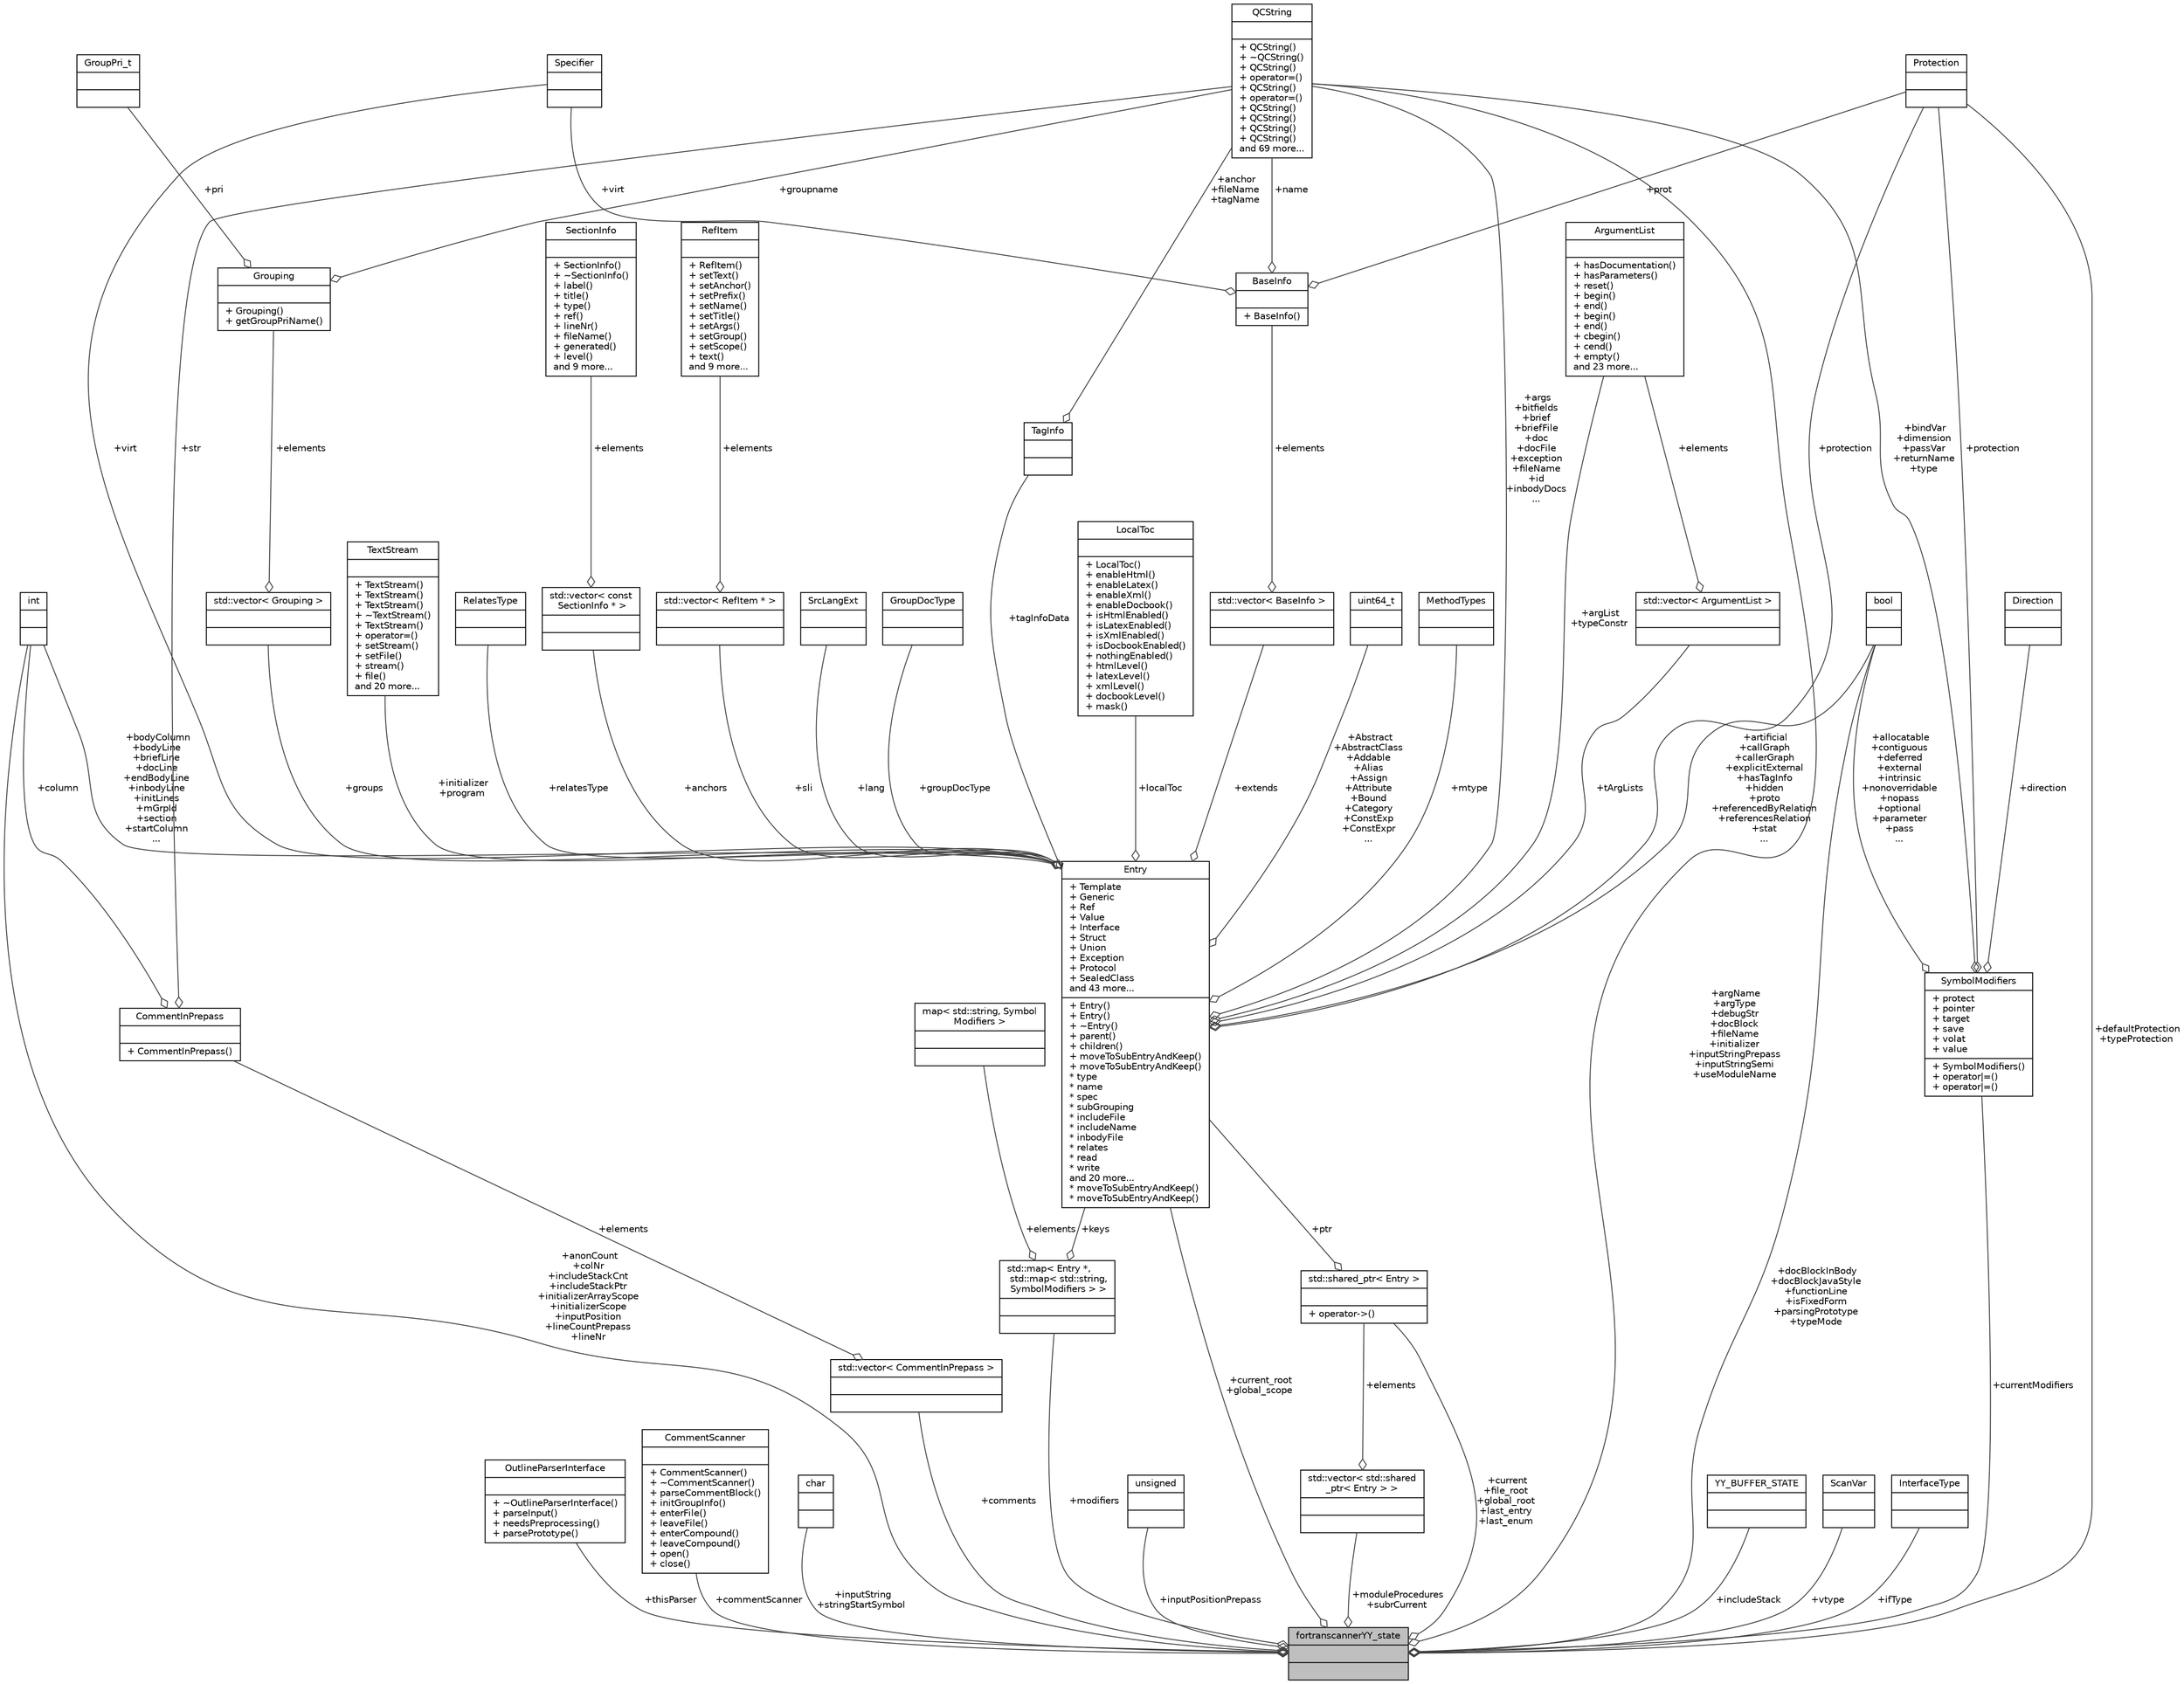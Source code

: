 digraph "fortranscannerYY_state"
{
 // LATEX_PDF_SIZE
  edge [fontname="Helvetica",fontsize="10",labelfontname="Helvetica",labelfontsize="10"];
  node [fontname="Helvetica",fontsize="10",shape=record];
  Node1 [label="{fortranscannerYY_state\n||}",height=0.2,width=0.4,color="black", fillcolor="grey75", style="filled", fontcolor="black",tooltip=" "];
  Node2 -> Node1 [color="grey25",fontsize="10",style="solid",label=" +thisParser" ,arrowhead="odiamond",fontname="Helvetica"];
  Node2 [label="{OutlineParserInterface\n||+ ~OutlineParserInterface()\l+ parseInput()\l+ needsPreprocessing()\l+ parsePrototype()\l}",height=0.2,width=0.4,color="black", fillcolor="white", style="filled",URL="$classOutlineParserInterface.html",tooltip="Abstract interface for outline parsers."];
  Node3 -> Node1 [color="grey25",fontsize="10",style="solid",label=" +commentScanner" ,arrowhead="odiamond",fontname="Helvetica"];
  Node3 [label="{CommentScanner\n||+ CommentScanner()\l+ ~CommentScanner()\l+ parseCommentBlock()\l+ initGroupInfo()\l+ enterFile()\l+ leaveFile()\l+ enterCompound()\l+ leaveCompound()\l+ open()\l+ close()\l}",height=0.2,width=0.4,color="black", fillcolor="white", style="filled",URL="$classCommentScanner.html",tooltip=" "];
  Node4 -> Node1 [color="grey25",fontsize="10",style="solid",label=" +inputString\n+stringStartSymbol" ,arrowhead="odiamond",fontname="Helvetica"];
  Node4 [label="{char\n||}",height=0.2,width=0.4,color="black", fillcolor="white", style="filled",tooltip=" "];
  Node5 -> Node1 [color="grey25",fontsize="10",style="solid",label=" +anonCount\n+colNr\n+includeStackCnt\n+includeStackPtr\n+initializerArrayScope\n+initializerScope\n+inputPosition\n+lineCountPrepass\n+lineNr" ,arrowhead="odiamond",fontname="Helvetica"];
  Node5 [label="{int\n||}",height=0.2,width=0.4,color="black", fillcolor="white", style="filled",URL="$classint.html",tooltip=" "];
  Node6 -> Node1 [color="grey25",fontsize="10",style="solid",label=" +docBlockInBody\n+docBlockJavaStyle\n+functionLine\n+isFixedForm\n+parsingPrototype\n+typeMode" ,arrowhead="odiamond",fontname="Helvetica"];
  Node6 [label="{bool\n||}",height=0.2,width=0.4,color="black", fillcolor="white", style="filled",tooltip=" "];
  Node7 -> Node1 [color="grey25",fontsize="10",style="solid",label=" +argName\n+argType\n+debugStr\n+docBlock\n+fileName\n+initializer\n+inputStringPrepass\n+inputStringSemi\n+useModuleName" ,arrowhead="odiamond",fontname="Helvetica"];
  Node7 [label="{QCString\n||+ QCString()\l+ ~QCString()\l+ QCString()\l+ operator=()\l+ QCString()\l+ operator=()\l+ QCString()\l+ QCString()\l+ QCString()\l+ QCString()\land 69 more...\l}",height=0.2,width=0.4,color="black", fillcolor="white", style="filled",URL="$classQCString.html",tooltip=" "];
  Node8 -> Node1 [color="grey25",fontsize="10",style="solid",label=" +inputPositionPrepass" ,arrowhead="odiamond",fontname="Helvetica"];
  Node8 [label="{unsigned\n||}",height=0.2,width=0.4,color="black", fillcolor="white", style="filled",tooltip=" "];
  Node9 -> Node1 [color="grey25",fontsize="10",style="solid",label=" +moduleProcedures\n+subrCurrent" ,arrowhead="odiamond",fontname="Helvetica"];
  Node9 [label="{std::vector\< std::shared\l_ptr\< Entry \> \>\n||}",height=0.2,width=0.4,color="black", fillcolor="white", style="filled",tooltip=" "];
  Node10 -> Node9 [color="grey25",fontsize="10",style="solid",label=" +elements" ,arrowhead="odiamond",fontname="Helvetica"];
  Node10 [label="{std::shared_ptr\< Entry \>\n||+ operator-\>()\l}",height=0.2,width=0.4,color="black", fillcolor="white", style="filled",tooltip=" "];
  Node11 -> Node10 [color="grey25",fontsize="10",style="solid",label=" +ptr" ,arrowhead="odiamond",fontname="Helvetica"];
  Node11 [label="{Entry\n|+ Template\l+ Generic\l+ Ref\l+ Value\l+ Interface\l+ Struct\l+ Union\l+ Exception\l+ Protocol\l+ SealedClass\land 43 more...\l|+ Entry()\l+ Entry()\l+ ~Entry()\l+ parent()\l+ children()\l+ moveToSubEntryAndKeep()\l+ moveToSubEntryAndKeep()\l* type\l* name\l* spec\l* subGrouping\l* includeFile\l* includeName\l* inbodyFile\l* relates\l* read\l* write\land 20 more...\l* moveToSubEntryAndKeep()\l* moveToSubEntryAndKeep()\l}",height=0.2,width=0.4,color="black", fillcolor="white", style="filled",URL="$classEntry.html",tooltip=" "];
  Node12 -> Node11 [color="grey25",fontsize="10",style="solid",label=" +Abstract\n+AbstractClass\n+Addable\n+Alias\n+Assign\n+Attribute\n+Bound\n+Category\n+ConstExp\n+ConstExpr\n..." ,arrowhead="odiamond",fontname="Helvetica"];
  Node12 [label="{uint64_t\n||}",height=0.2,width=0.4,color="black", fillcolor="white", style="filled",tooltip=" "];
  Node5 -> Node11 [color="grey25",fontsize="10",style="solid",label=" +bodyColumn\n+bodyLine\n+briefLine\n+docLine\n+endBodyLine\n+inbodyLine\n+initLines\n+mGrpId\n+section\n+startColumn\n..." ,arrowhead="odiamond",fontname="Helvetica"];
  Node7 -> Node11 [color="grey25",fontsize="10",style="solid",label=" +args\n+bitfields\n+brief\n+briefFile\n+doc\n+docFile\n+exception\n+fileName\n+id\n+inbodyDocs\n..." ,arrowhead="odiamond",fontname="Helvetica"];
  Node6 -> Node11 [color="grey25",fontsize="10",style="solid",label=" +artificial\n+callGraph\n+callerGraph\n+explicitExternal\n+hasTagInfo\n+hidden\n+proto\n+referencedByRelation\n+referencesRelation\n+stat\n..." ,arrowhead="odiamond",fontname="Helvetica"];
  Node13 -> Node11 [color="grey25",fontsize="10",style="solid",label=" +tagInfoData" ,arrowhead="odiamond",fontname="Helvetica"];
  Node13 [label="{TagInfo\n||}",height=0.2,width=0.4,color="black", fillcolor="white", style="filled",URL="$structTagInfo.html",tooltip=" "];
  Node7 -> Node13 [color="grey25",fontsize="10",style="solid",label=" +anchor\n+fileName\n+tagName" ,arrowhead="odiamond",fontname="Helvetica"];
  Node14 -> Node11 [color="grey25",fontsize="10",style="solid",label=" +protection" ,arrowhead="odiamond",fontname="Helvetica"];
  Node14 [label="{Protection\n||}",height=0.2,width=0.4,color="black", fillcolor="white", style="filled",tooltip=" "];
  Node15 -> Node11 [color="grey25",fontsize="10",style="solid",label=" +mtype" ,arrowhead="odiamond",fontname="Helvetica"];
  Node15 [label="{MethodTypes\n||}",height=0.2,width=0.4,color="black", fillcolor="white", style="filled",tooltip=" "];
  Node16 -> Node11 [color="grey25",fontsize="10",style="solid",label=" +virt" ,arrowhead="odiamond",fontname="Helvetica"];
  Node16 [label="{Specifier\n||}",height=0.2,width=0.4,color="black", fillcolor="white", style="filled",tooltip=" "];
  Node17 -> Node11 [color="grey25",fontsize="10",style="solid",label=" +argList\n+typeConstr" ,arrowhead="odiamond",fontname="Helvetica"];
  Node17 [label="{ArgumentList\n||+ hasDocumentation()\l+ hasParameters()\l+ reset()\l+ begin()\l+ end()\l+ begin()\l+ end()\l+ cbegin()\l+ cend()\l+ empty()\land 23 more...\l}",height=0.2,width=0.4,color="black", fillcolor="white", style="filled",URL="$classArgumentList.html",tooltip="This class represents an function or template argument list."];
  Node18 -> Node11 [color="grey25",fontsize="10",style="solid",label=" +tArgLists" ,arrowhead="odiamond",fontname="Helvetica"];
  Node18 [label="{std::vector\< ArgumentList \>\n||}",height=0.2,width=0.4,color="black", fillcolor="white", style="filled",tooltip=" "];
  Node17 -> Node18 [color="grey25",fontsize="10",style="solid",label=" +elements" ,arrowhead="odiamond",fontname="Helvetica"];
  Node19 -> Node11 [color="grey25",fontsize="10",style="solid",label=" +initializer\n+program" ,arrowhead="odiamond",fontname="Helvetica"];
  Node19 [label="{TextStream\n||+ TextStream()\l+ TextStream()\l+ TextStream()\l+ ~TextStream()\l+ TextStream()\l+ operator=()\l+ setStream()\l+ setFile()\l+ stream()\l+ file()\land 20 more...\l}",height=0.2,width=0.4,color="black", fillcolor="white", style="filled",URL="$classTextStream.html",tooltip="Text streaming class that buffers data."];
  Node20 -> Node11 [color="grey25",fontsize="10",style="solid",label=" +relatesType" ,arrowhead="odiamond",fontname="Helvetica"];
  Node20 [label="{RelatesType\n||}",height=0.2,width=0.4,color="black", fillcolor="white", style="filled",tooltip=" "];
  Node21 -> Node11 [color="grey25",fontsize="10",style="solid",label=" +extends" ,arrowhead="odiamond",fontname="Helvetica"];
  Node21 [label="{std::vector\< BaseInfo \>\n||}",height=0.2,width=0.4,color="black", fillcolor="white", style="filled",tooltip=" "];
  Node22 -> Node21 [color="grey25",fontsize="10",style="solid",label=" +elements" ,arrowhead="odiamond",fontname="Helvetica"];
  Node22 [label="{BaseInfo\n||+ BaseInfo()\l}",height=0.2,width=0.4,color="black", fillcolor="white", style="filled",URL="$structBaseInfo.html",tooltip=" "];
  Node7 -> Node22 [color="grey25",fontsize="10",style="solid",label=" +name" ,arrowhead="odiamond",fontname="Helvetica"];
  Node14 -> Node22 [color="grey25",fontsize="10",style="solid",label=" +prot" ,arrowhead="odiamond",fontname="Helvetica"];
  Node16 -> Node22 [color="grey25",fontsize="10",style="solid",label=" +virt" ,arrowhead="odiamond",fontname="Helvetica"];
  Node23 -> Node11 [color="grey25",fontsize="10",style="solid",label=" +groups" ,arrowhead="odiamond",fontname="Helvetica"];
  Node23 [label="{std::vector\< Grouping \>\n||}",height=0.2,width=0.4,color="black", fillcolor="white", style="filled",tooltip=" "];
  Node24 -> Node23 [color="grey25",fontsize="10",style="solid",label=" +elements" ,arrowhead="odiamond",fontname="Helvetica"];
  Node24 [label="{Grouping\n||+ Grouping()\l+ getGroupPriName()\l}",height=0.2,width=0.4,color="black", fillcolor="white", style="filled",URL="$structGrouping.html",tooltip=" "];
  Node7 -> Node24 [color="grey25",fontsize="10",style="solid",label=" +groupname" ,arrowhead="odiamond",fontname="Helvetica"];
  Node25 -> Node24 [color="grey25",fontsize="10",style="solid",label=" +pri" ,arrowhead="odiamond",fontname="Helvetica"];
  Node25 [label="{GroupPri_t\n||}",height=0.2,width=0.4,color="black", fillcolor="white", style="filled",tooltip=" "];
  Node26 -> Node11 [color="grey25",fontsize="10",style="solid",label=" +anchors" ,arrowhead="odiamond",fontname="Helvetica"];
  Node26 [label="{std::vector\< const\l SectionInfo * \>\n||}",height=0.2,width=0.4,color="black", fillcolor="white", style="filled",tooltip=" "];
  Node27 -> Node26 [color="grey25",fontsize="10",style="solid",label=" +elements" ,arrowhead="odiamond",fontname="Helvetica"];
  Node27 [label="{SectionInfo\n||+ SectionInfo()\l+ ~SectionInfo()\l+ label()\l+ title()\l+ type()\l+ ref()\l+ lineNr()\l+ fileName()\l+ generated()\l+ level()\land 9 more...\l}",height=0.2,width=0.4,color="black", fillcolor="white", style="filled",URL="$classSectionInfo.html",tooltip="class that provide information about a section."];
  Node28 -> Node11 [color="grey25",fontsize="10",style="solid",label=" +sli" ,arrowhead="odiamond",fontname="Helvetica"];
  Node28 [label="{std::vector\< RefItem * \>\n||}",height=0.2,width=0.4,color="black", fillcolor="white", style="filled",tooltip=" "];
  Node29 -> Node28 [color="grey25",fontsize="10",style="solid",label=" +elements" ,arrowhead="odiamond",fontname="Helvetica"];
  Node29 [label="{RefItem\n||+ RefItem()\l+ setText()\l+ setAnchor()\l+ setPrefix()\l+ setName()\l+ setTitle()\l+ setArgs()\l+ setGroup()\l+ setScope()\l+ text()\land 9 more...\l}",height=0.2,width=0.4,color="black", fillcolor="white", style="filled",URL="$classRefItem.html",tooltip=" "];
  Node30 -> Node11 [color="grey25",fontsize="10",style="solid",label=" +lang" ,arrowhead="odiamond",fontname="Helvetica"];
  Node30 [label="{SrcLangExt\n||}",height=0.2,width=0.4,color="black", fillcolor="white", style="filled",tooltip=" "];
  Node31 -> Node11 [color="grey25",fontsize="10",style="solid",label=" +groupDocType" ,arrowhead="odiamond",fontname="Helvetica"];
  Node31 [label="{GroupDocType\n||}",height=0.2,width=0.4,color="black", fillcolor="white", style="filled",tooltip=" "];
  Node32 -> Node11 [color="grey25",fontsize="10",style="solid",label=" +localToc" ,arrowhead="odiamond",fontname="Helvetica"];
  Node32 [label="{LocalToc\n||+ LocalToc()\l+ enableHtml()\l+ enableLatex()\l+ enableXml()\l+ enableDocbook()\l+ isHtmlEnabled()\l+ isLatexEnabled()\l+ isXmlEnabled()\l+ isDocbookEnabled()\l+ nothingEnabled()\l+ htmlLevel()\l+ latexLevel()\l+ xmlLevel()\l+ docbookLevel()\l+ mask()\l}",height=0.2,width=0.4,color="black", fillcolor="white", style="filled",URL="$classLocalToc.html",tooltip=" "];
  Node33 -> Node1 [color="grey25",fontsize="10",style="solid",label=" +comments" ,arrowhead="odiamond",fontname="Helvetica"];
  Node33 [label="{std::vector\< CommentInPrepass \>\n||}",height=0.2,width=0.4,color="black", fillcolor="white", style="filled",tooltip=" "];
  Node34 -> Node33 [color="grey25",fontsize="10",style="solid",label=" +elements" ,arrowhead="odiamond",fontname="Helvetica"];
  Node34 [label="{CommentInPrepass\n||+ CommentInPrepass()\l}",height=0.2,width=0.4,color="black", fillcolor="white", style="filled",URL="$structCommentInPrepass.html",tooltip=" "];
  Node5 -> Node34 [color="grey25",fontsize="10",style="solid",label=" +column" ,arrowhead="odiamond",fontname="Helvetica"];
  Node7 -> Node34 [color="grey25",fontsize="10",style="solid",label=" +str" ,arrowhead="odiamond",fontname="Helvetica"];
  Node35 -> Node1 [color="grey25",fontsize="10",style="solid",label=" +includeStack" ,arrowhead="odiamond",fontname="Helvetica"];
  Node35 [label="{YY_BUFFER_STATE\n||}",height=0.2,width=0.4,color="black", fillcolor="white", style="filled",tooltip=" "];
  Node11 -> Node1 [color="grey25",fontsize="10",style="solid",label=" +current_root\n+global_scope" ,arrowhead="odiamond",fontname="Helvetica"];
  Node10 -> Node1 [color="grey25",fontsize="10",style="solid",label=" +current\n+file_root\n+global_root\n+last_entry\n+last_enum" ,arrowhead="odiamond",fontname="Helvetica"];
  Node36 -> Node1 [color="grey25",fontsize="10",style="solid",label=" +vtype" ,arrowhead="odiamond",fontname="Helvetica"];
  Node36 [label="{ScanVar\n||}",height=0.2,width=0.4,color="black", fillcolor="white", style="filled",tooltip=" "];
  Node14 -> Node1 [color="grey25",fontsize="10",style="solid",label=" +defaultProtection\n+typeProtection" ,arrowhead="odiamond",fontname="Helvetica"];
  Node37 -> Node1 [color="grey25",fontsize="10",style="solid",label=" +ifType" ,arrowhead="odiamond",fontname="Helvetica"];
  Node37 [label="{InterfaceType\n||}",height=0.2,width=0.4,color="black", fillcolor="white", style="filled",tooltip=" "];
  Node38 -> Node1 [color="grey25",fontsize="10",style="solid",label=" +currentModifiers" ,arrowhead="odiamond",fontname="Helvetica"];
  Node38 [label="{SymbolModifiers\n|+ protect\l+ pointer\l+ target\l+ save\l+ volat\l+ value\l|+ SymbolModifiers()\l+ operator\|=()\l+ operator\|=()\l}",height=0.2,width=0.4,color="black", fillcolor="white", style="filled",URL="$structSymbolModifiers.html",tooltip="Holds yyextra->modifiers (ie attributes) for one symbol (variable, function, etc)"];
  Node7 -> Node38 [color="grey25",fontsize="10",style="solid",label=" +bindVar\n+dimension\n+passVar\n+returnName\n+type" ,arrowhead="odiamond",fontname="Helvetica"];
  Node14 -> Node38 [color="grey25",fontsize="10",style="solid",label=" +protection" ,arrowhead="odiamond",fontname="Helvetica"];
  Node39 -> Node38 [color="grey25",fontsize="10",style="solid",label=" +direction" ,arrowhead="odiamond",fontname="Helvetica"];
  Node39 [label="{Direction\n||}",height=0.2,width=0.4,color="black", fillcolor="white", style="filled",tooltip=" "];
  Node6 -> Node38 [color="grey25",fontsize="10",style="solid",label=" +allocatable\n+contiguous\n+deferred\n+external\n+intrinsic\n+nonoverridable\n+nopass\n+optional\n+parameter\n+pass\n..." ,arrowhead="odiamond",fontname="Helvetica"];
  Node40 -> Node1 [color="grey25",fontsize="10",style="solid",label=" +modifiers" ,arrowhead="odiamond",fontname="Helvetica"];
  Node40 [label="{std::map\< Entry *,\l std::map\< std::string,\l SymbolModifiers \> \>\n||}",height=0.2,width=0.4,color="black", fillcolor="white", style="filled",tooltip=" "];
  Node11 -> Node40 [color="grey25",fontsize="10",style="solid",label=" +keys" ,arrowhead="odiamond",fontname="Helvetica"];
  Node41 -> Node40 [color="grey25",fontsize="10",style="solid",label=" +elements" ,arrowhead="odiamond",fontname="Helvetica"];
  Node41 [label="{map\< std::string, Symbol\lModifiers \>\n||}",height=0.2,width=0.4,color="black", fillcolor="white", style="filled",tooltip=" "];
}
